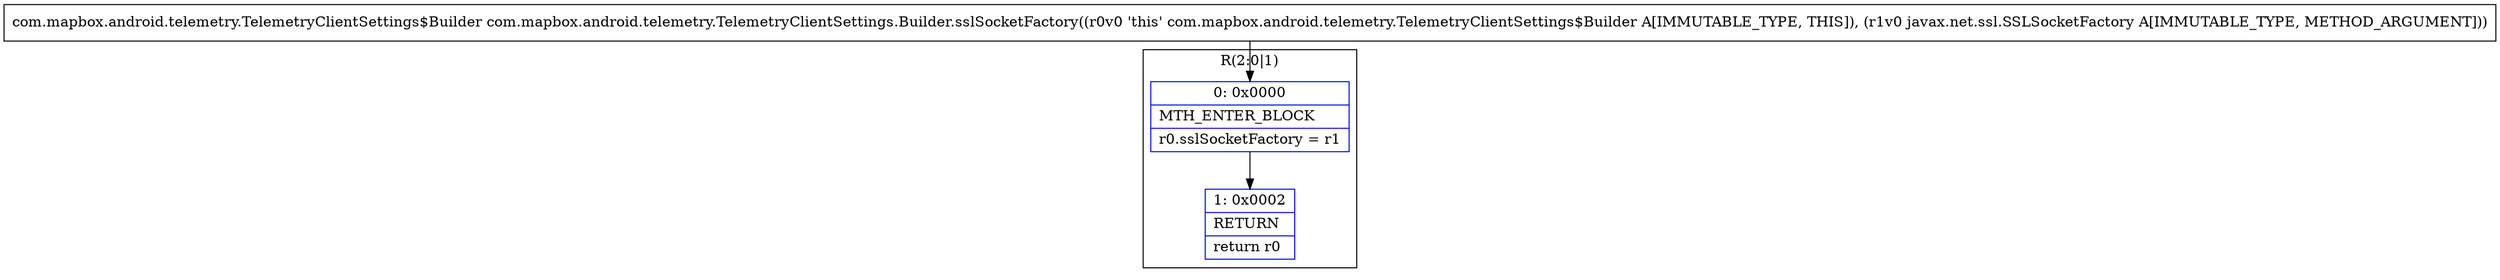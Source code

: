 digraph "CFG forcom.mapbox.android.telemetry.TelemetryClientSettings.Builder.sslSocketFactory(Ljavax\/net\/ssl\/SSLSocketFactory;)Lcom\/mapbox\/android\/telemetry\/TelemetryClientSettings$Builder;" {
subgraph cluster_Region_2076336581 {
label = "R(2:0|1)";
node [shape=record,color=blue];
Node_0 [shape=record,label="{0\:\ 0x0000|MTH_ENTER_BLOCK\l|r0.sslSocketFactory = r1\l}"];
Node_1 [shape=record,label="{1\:\ 0x0002|RETURN\l|return r0\l}"];
}
MethodNode[shape=record,label="{com.mapbox.android.telemetry.TelemetryClientSettings$Builder com.mapbox.android.telemetry.TelemetryClientSettings.Builder.sslSocketFactory((r0v0 'this' com.mapbox.android.telemetry.TelemetryClientSettings$Builder A[IMMUTABLE_TYPE, THIS]), (r1v0 javax.net.ssl.SSLSocketFactory A[IMMUTABLE_TYPE, METHOD_ARGUMENT])) }"];
MethodNode -> Node_0;
Node_0 -> Node_1;
}


